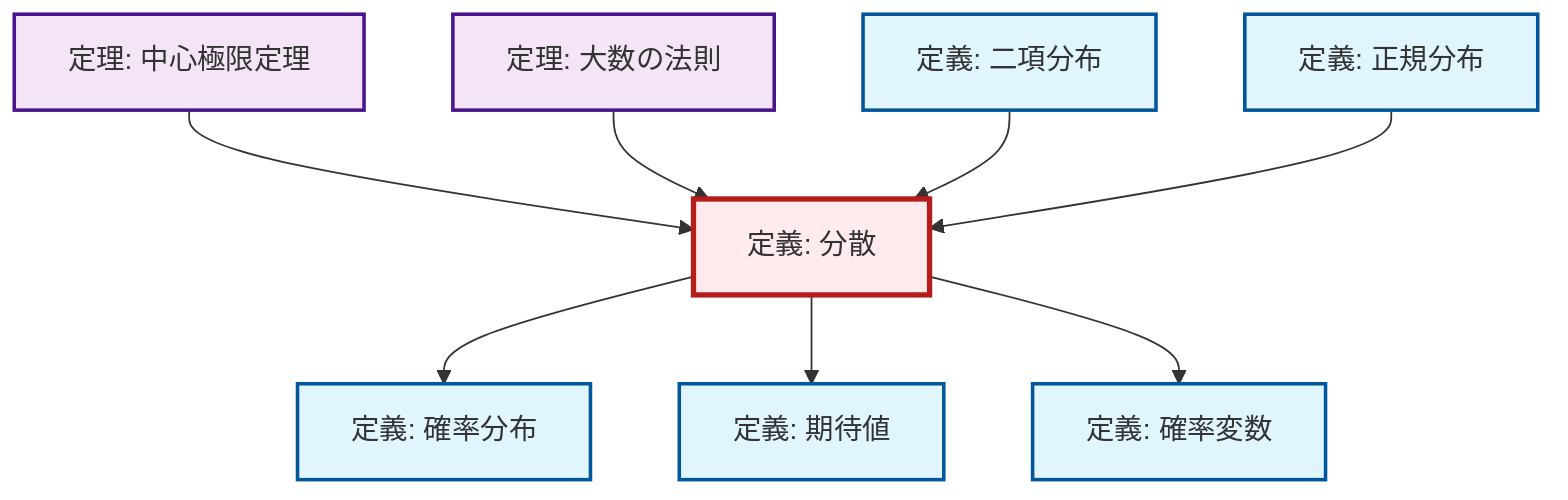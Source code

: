 graph TD
    classDef definition fill:#e1f5fe,stroke:#01579b,stroke-width:2px
    classDef theorem fill:#f3e5f5,stroke:#4a148c,stroke-width:2px
    classDef axiom fill:#fff3e0,stroke:#e65100,stroke-width:2px
    classDef example fill:#e8f5e9,stroke:#1b5e20,stroke-width:2px
    classDef current fill:#ffebee,stroke:#b71c1c,stroke-width:3px
    thm-central-limit["定理: 中心極限定理"]:::theorem
    def-expectation["定義: 期待値"]:::definition
    def-random-variable["定義: 確率変数"]:::definition
    thm-law-of-large-numbers["定理: 大数の法則"]:::theorem
    def-normal-distribution["定義: 正規分布"]:::definition
    def-binomial-distribution["定義: 二項分布"]:::definition
    def-variance["定義: 分散"]:::definition
    def-probability-distribution["定義: 確率分布"]:::definition
    def-variance --> def-probability-distribution
    thm-central-limit --> def-variance
    thm-law-of-large-numbers --> def-variance
    def-variance --> def-expectation
    def-variance --> def-random-variable
    def-binomial-distribution --> def-variance
    def-normal-distribution --> def-variance
    class def-variance current